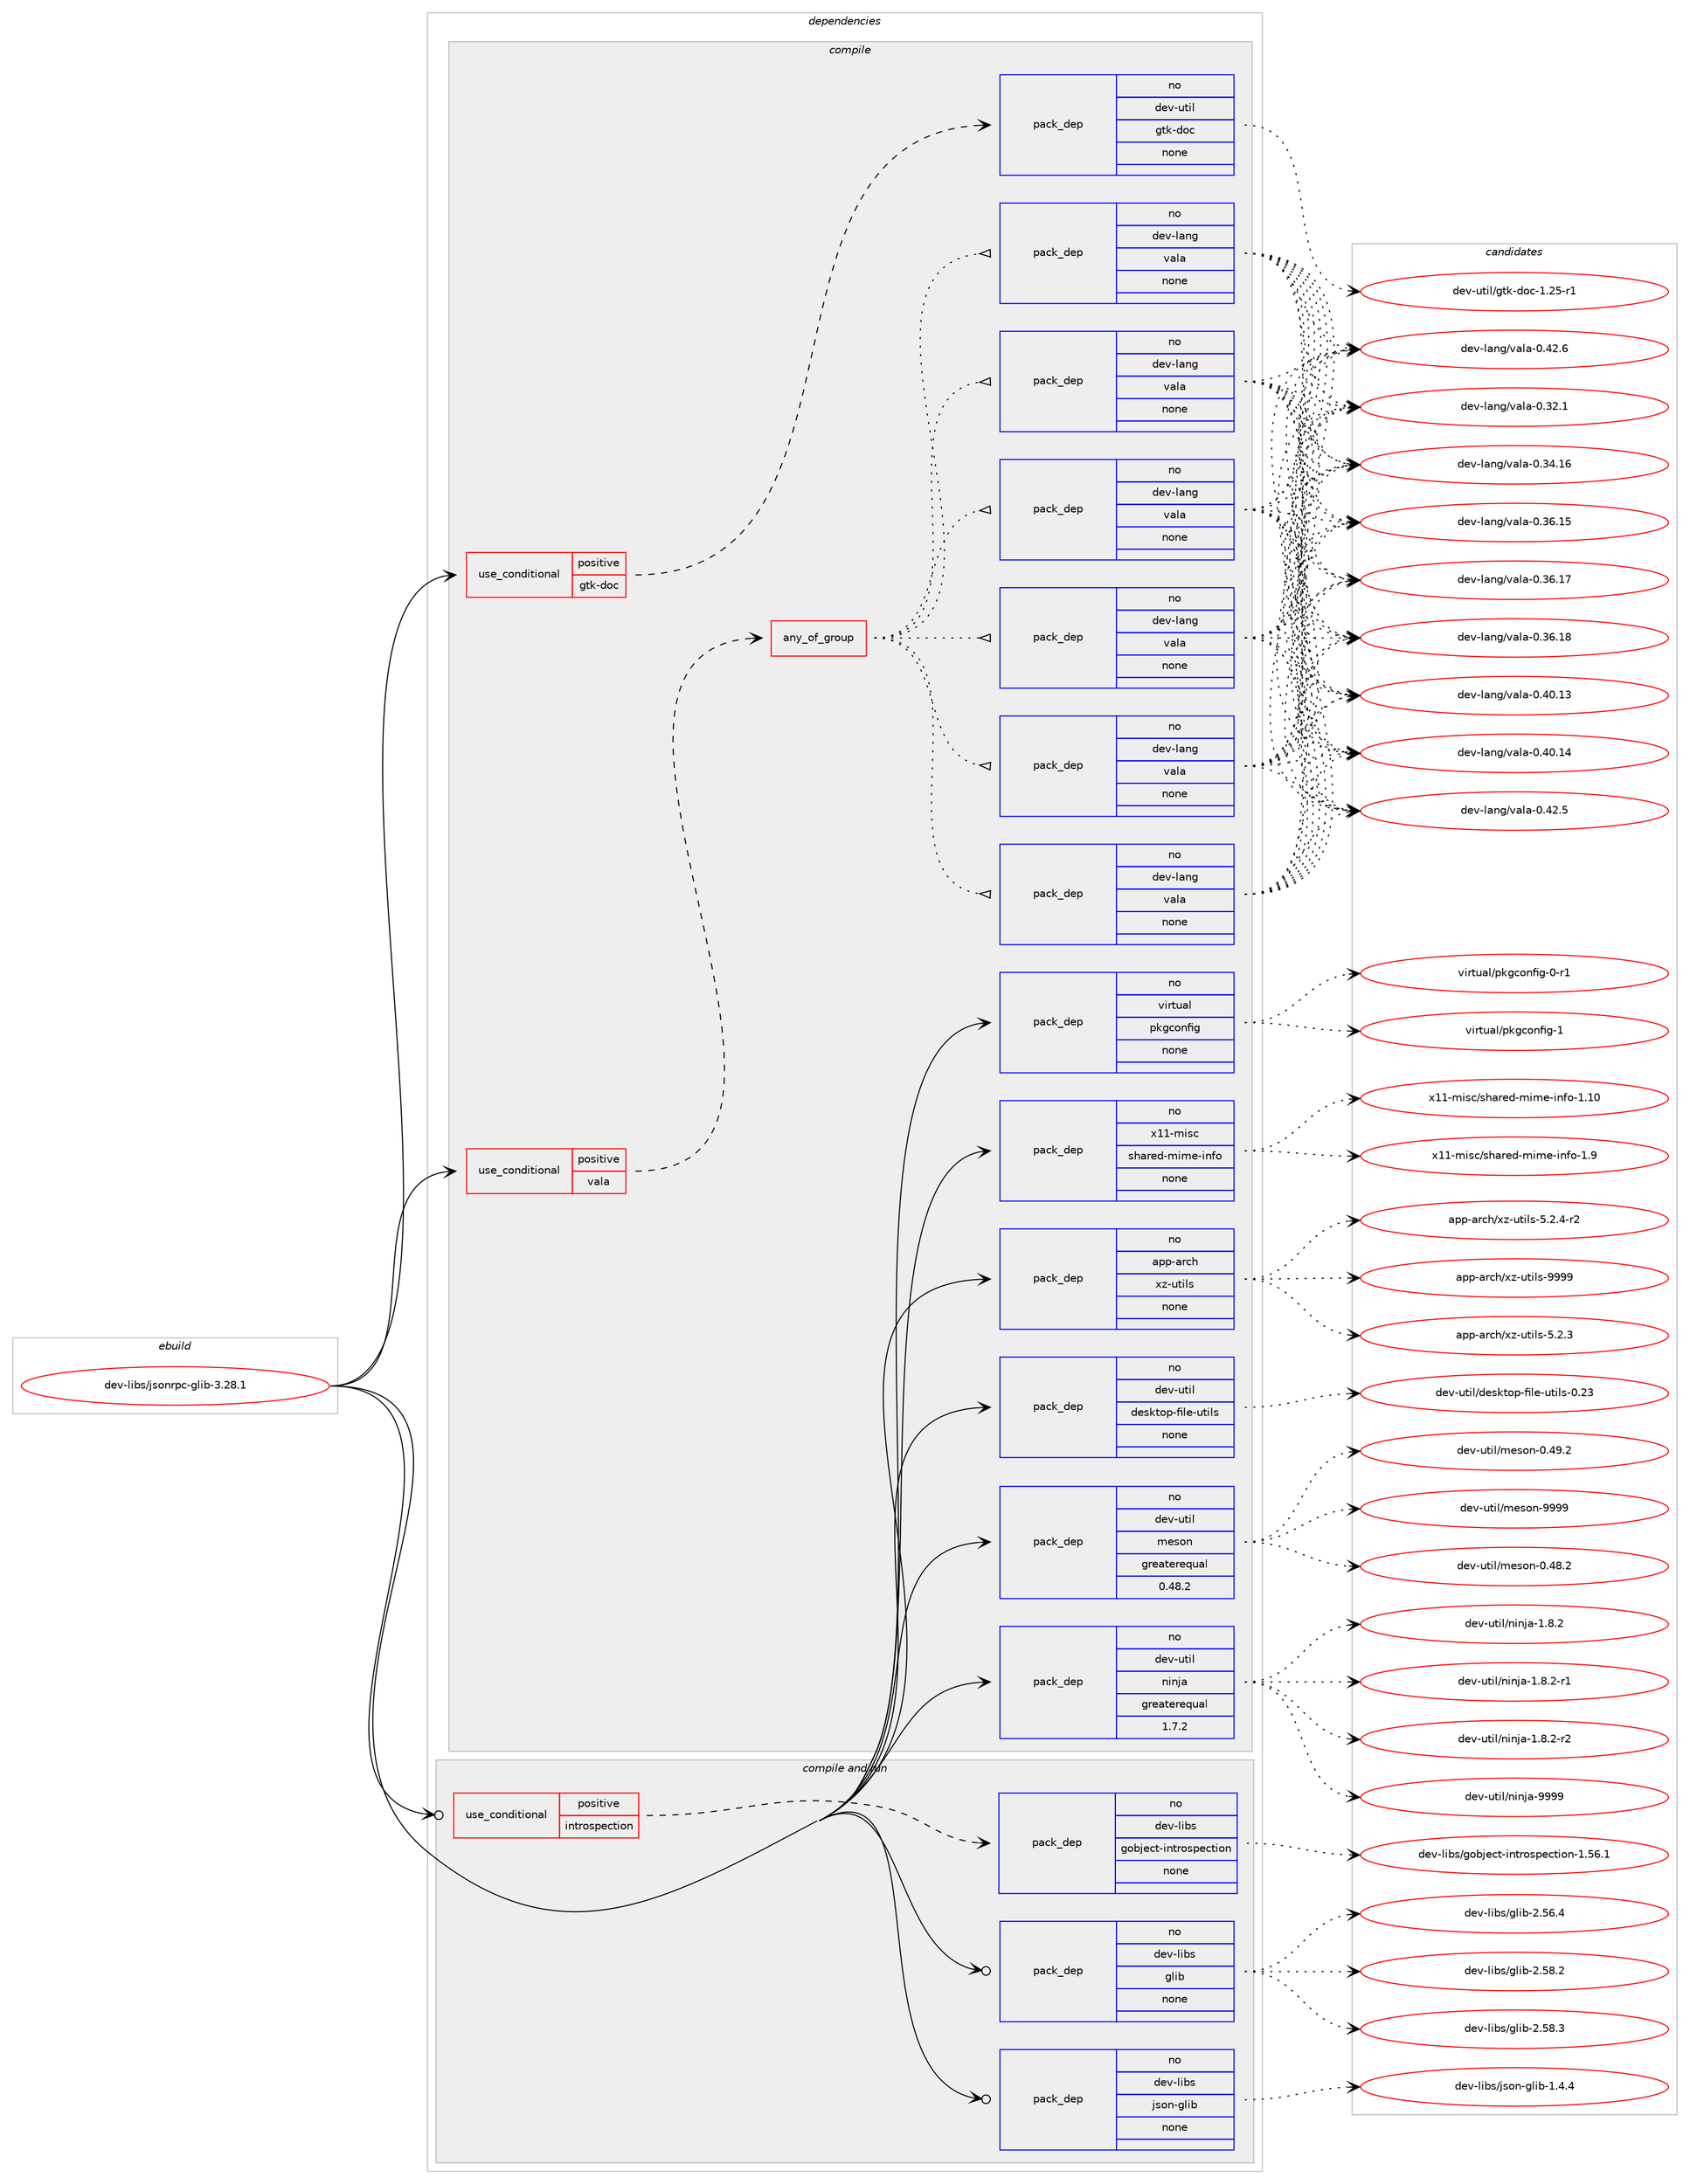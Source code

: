 digraph prolog {

# *************
# Graph options
# *************

newrank=true;
concentrate=true;
compound=true;
graph [rankdir=LR,fontname=Helvetica,fontsize=10,ranksep=1.5];#, ranksep=2.5, nodesep=0.2];
edge  [arrowhead=vee];
node  [fontname=Helvetica,fontsize=10];

# **********
# The ebuild
# **********

subgraph cluster_leftcol {
color=gray;
rank=same;
label=<<i>ebuild</i>>;
id [label="dev-libs/jsonrpc-glib-3.28.1", color=red, width=4, href="../dev-libs/jsonrpc-glib-3.28.1.svg"];
}

# ****************
# The dependencies
# ****************

subgraph cluster_midcol {
color=gray;
label=<<i>dependencies</i>>;
subgraph cluster_compile {
fillcolor="#eeeeee";
style=filled;
label=<<i>compile</i>>;
subgraph cond365767 {
dependency1366554 [label=<<TABLE BORDER="0" CELLBORDER="1" CELLSPACING="0" CELLPADDING="4"><TR><TD ROWSPAN="3" CELLPADDING="10">use_conditional</TD></TR><TR><TD>positive</TD></TR><TR><TD>gtk-doc</TD></TR></TABLE>>, shape=none, color=red];
subgraph pack978047 {
dependency1366555 [label=<<TABLE BORDER="0" CELLBORDER="1" CELLSPACING="0" CELLPADDING="4" WIDTH="220"><TR><TD ROWSPAN="6" CELLPADDING="30">pack_dep</TD></TR><TR><TD WIDTH="110">no</TD></TR><TR><TD>dev-util</TD></TR><TR><TD>gtk-doc</TD></TR><TR><TD>none</TD></TR><TR><TD></TD></TR></TABLE>>, shape=none, color=blue];
}
dependency1366554:e -> dependency1366555:w [weight=20,style="dashed",arrowhead="vee"];
}
id:e -> dependency1366554:w [weight=20,style="solid",arrowhead="vee"];
subgraph cond365768 {
dependency1366556 [label=<<TABLE BORDER="0" CELLBORDER="1" CELLSPACING="0" CELLPADDING="4"><TR><TD ROWSPAN="3" CELLPADDING="10">use_conditional</TD></TR><TR><TD>positive</TD></TR><TR><TD>vala</TD></TR></TABLE>>, shape=none, color=red];
subgraph any22188 {
dependency1366557 [label=<<TABLE BORDER="0" CELLBORDER="1" CELLSPACING="0" CELLPADDING="4"><TR><TD CELLPADDING="10">any_of_group</TD></TR></TABLE>>, shape=none, color=red];subgraph pack978048 {
dependency1366558 [label=<<TABLE BORDER="0" CELLBORDER="1" CELLSPACING="0" CELLPADDING="4" WIDTH="220"><TR><TD ROWSPAN="6" CELLPADDING="30">pack_dep</TD></TR><TR><TD WIDTH="110">no</TD></TR><TR><TD>dev-lang</TD></TR><TR><TD>vala</TD></TR><TR><TD>none</TD></TR><TR><TD></TD></TR></TABLE>>, shape=none, color=blue];
}
dependency1366557:e -> dependency1366558:w [weight=20,style="dotted",arrowhead="oinv"];
subgraph pack978049 {
dependency1366559 [label=<<TABLE BORDER="0" CELLBORDER="1" CELLSPACING="0" CELLPADDING="4" WIDTH="220"><TR><TD ROWSPAN="6" CELLPADDING="30">pack_dep</TD></TR><TR><TD WIDTH="110">no</TD></TR><TR><TD>dev-lang</TD></TR><TR><TD>vala</TD></TR><TR><TD>none</TD></TR><TR><TD></TD></TR></TABLE>>, shape=none, color=blue];
}
dependency1366557:e -> dependency1366559:w [weight=20,style="dotted",arrowhead="oinv"];
subgraph pack978050 {
dependency1366560 [label=<<TABLE BORDER="0" CELLBORDER="1" CELLSPACING="0" CELLPADDING="4" WIDTH="220"><TR><TD ROWSPAN="6" CELLPADDING="30">pack_dep</TD></TR><TR><TD WIDTH="110">no</TD></TR><TR><TD>dev-lang</TD></TR><TR><TD>vala</TD></TR><TR><TD>none</TD></TR><TR><TD></TD></TR></TABLE>>, shape=none, color=blue];
}
dependency1366557:e -> dependency1366560:w [weight=20,style="dotted",arrowhead="oinv"];
subgraph pack978051 {
dependency1366561 [label=<<TABLE BORDER="0" CELLBORDER="1" CELLSPACING="0" CELLPADDING="4" WIDTH="220"><TR><TD ROWSPAN="6" CELLPADDING="30">pack_dep</TD></TR><TR><TD WIDTH="110">no</TD></TR><TR><TD>dev-lang</TD></TR><TR><TD>vala</TD></TR><TR><TD>none</TD></TR><TR><TD></TD></TR></TABLE>>, shape=none, color=blue];
}
dependency1366557:e -> dependency1366561:w [weight=20,style="dotted",arrowhead="oinv"];
subgraph pack978052 {
dependency1366562 [label=<<TABLE BORDER="0" CELLBORDER="1" CELLSPACING="0" CELLPADDING="4" WIDTH="220"><TR><TD ROWSPAN="6" CELLPADDING="30">pack_dep</TD></TR><TR><TD WIDTH="110">no</TD></TR><TR><TD>dev-lang</TD></TR><TR><TD>vala</TD></TR><TR><TD>none</TD></TR><TR><TD></TD></TR></TABLE>>, shape=none, color=blue];
}
dependency1366557:e -> dependency1366562:w [weight=20,style="dotted",arrowhead="oinv"];
subgraph pack978053 {
dependency1366563 [label=<<TABLE BORDER="0" CELLBORDER="1" CELLSPACING="0" CELLPADDING="4" WIDTH="220"><TR><TD ROWSPAN="6" CELLPADDING="30">pack_dep</TD></TR><TR><TD WIDTH="110">no</TD></TR><TR><TD>dev-lang</TD></TR><TR><TD>vala</TD></TR><TR><TD>none</TD></TR><TR><TD></TD></TR></TABLE>>, shape=none, color=blue];
}
dependency1366557:e -> dependency1366563:w [weight=20,style="dotted",arrowhead="oinv"];
}
dependency1366556:e -> dependency1366557:w [weight=20,style="dashed",arrowhead="vee"];
}
id:e -> dependency1366556:w [weight=20,style="solid",arrowhead="vee"];
subgraph pack978054 {
dependency1366564 [label=<<TABLE BORDER="0" CELLBORDER="1" CELLSPACING="0" CELLPADDING="4" WIDTH="220"><TR><TD ROWSPAN="6" CELLPADDING="30">pack_dep</TD></TR><TR><TD WIDTH="110">no</TD></TR><TR><TD>app-arch</TD></TR><TR><TD>xz-utils</TD></TR><TR><TD>none</TD></TR><TR><TD></TD></TR></TABLE>>, shape=none, color=blue];
}
id:e -> dependency1366564:w [weight=20,style="solid",arrowhead="vee"];
subgraph pack978055 {
dependency1366565 [label=<<TABLE BORDER="0" CELLBORDER="1" CELLSPACING="0" CELLPADDING="4" WIDTH="220"><TR><TD ROWSPAN="6" CELLPADDING="30">pack_dep</TD></TR><TR><TD WIDTH="110">no</TD></TR><TR><TD>dev-util</TD></TR><TR><TD>desktop-file-utils</TD></TR><TR><TD>none</TD></TR><TR><TD></TD></TR></TABLE>>, shape=none, color=blue];
}
id:e -> dependency1366565:w [weight=20,style="solid",arrowhead="vee"];
subgraph pack978056 {
dependency1366566 [label=<<TABLE BORDER="0" CELLBORDER="1" CELLSPACING="0" CELLPADDING="4" WIDTH="220"><TR><TD ROWSPAN="6" CELLPADDING="30">pack_dep</TD></TR><TR><TD WIDTH="110">no</TD></TR><TR><TD>dev-util</TD></TR><TR><TD>meson</TD></TR><TR><TD>greaterequal</TD></TR><TR><TD>0.48.2</TD></TR></TABLE>>, shape=none, color=blue];
}
id:e -> dependency1366566:w [weight=20,style="solid",arrowhead="vee"];
subgraph pack978057 {
dependency1366567 [label=<<TABLE BORDER="0" CELLBORDER="1" CELLSPACING="0" CELLPADDING="4" WIDTH="220"><TR><TD ROWSPAN="6" CELLPADDING="30">pack_dep</TD></TR><TR><TD WIDTH="110">no</TD></TR><TR><TD>dev-util</TD></TR><TR><TD>ninja</TD></TR><TR><TD>greaterequal</TD></TR><TR><TD>1.7.2</TD></TR></TABLE>>, shape=none, color=blue];
}
id:e -> dependency1366567:w [weight=20,style="solid",arrowhead="vee"];
subgraph pack978058 {
dependency1366568 [label=<<TABLE BORDER="0" CELLBORDER="1" CELLSPACING="0" CELLPADDING="4" WIDTH="220"><TR><TD ROWSPAN="6" CELLPADDING="30">pack_dep</TD></TR><TR><TD WIDTH="110">no</TD></TR><TR><TD>virtual</TD></TR><TR><TD>pkgconfig</TD></TR><TR><TD>none</TD></TR><TR><TD></TD></TR></TABLE>>, shape=none, color=blue];
}
id:e -> dependency1366568:w [weight=20,style="solid",arrowhead="vee"];
subgraph pack978059 {
dependency1366569 [label=<<TABLE BORDER="0" CELLBORDER="1" CELLSPACING="0" CELLPADDING="4" WIDTH="220"><TR><TD ROWSPAN="6" CELLPADDING="30">pack_dep</TD></TR><TR><TD WIDTH="110">no</TD></TR><TR><TD>x11-misc</TD></TR><TR><TD>shared-mime-info</TD></TR><TR><TD>none</TD></TR><TR><TD></TD></TR></TABLE>>, shape=none, color=blue];
}
id:e -> dependency1366569:w [weight=20,style="solid",arrowhead="vee"];
}
subgraph cluster_compileandrun {
fillcolor="#eeeeee";
style=filled;
label=<<i>compile and run</i>>;
subgraph cond365769 {
dependency1366570 [label=<<TABLE BORDER="0" CELLBORDER="1" CELLSPACING="0" CELLPADDING="4"><TR><TD ROWSPAN="3" CELLPADDING="10">use_conditional</TD></TR><TR><TD>positive</TD></TR><TR><TD>introspection</TD></TR></TABLE>>, shape=none, color=red];
subgraph pack978060 {
dependency1366571 [label=<<TABLE BORDER="0" CELLBORDER="1" CELLSPACING="0" CELLPADDING="4" WIDTH="220"><TR><TD ROWSPAN="6" CELLPADDING="30">pack_dep</TD></TR><TR><TD WIDTH="110">no</TD></TR><TR><TD>dev-libs</TD></TR><TR><TD>gobject-introspection</TD></TR><TR><TD>none</TD></TR><TR><TD></TD></TR></TABLE>>, shape=none, color=blue];
}
dependency1366570:e -> dependency1366571:w [weight=20,style="dashed",arrowhead="vee"];
}
id:e -> dependency1366570:w [weight=20,style="solid",arrowhead="odotvee"];
subgraph pack978061 {
dependency1366572 [label=<<TABLE BORDER="0" CELLBORDER="1" CELLSPACING="0" CELLPADDING="4" WIDTH="220"><TR><TD ROWSPAN="6" CELLPADDING="30">pack_dep</TD></TR><TR><TD WIDTH="110">no</TD></TR><TR><TD>dev-libs</TD></TR><TR><TD>glib</TD></TR><TR><TD>none</TD></TR><TR><TD></TD></TR></TABLE>>, shape=none, color=blue];
}
id:e -> dependency1366572:w [weight=20,style="solid",arrowhead="odotvee"];
subgraph pack978062 {
dependency1366573 [label=<<TABLE BORDER="0" CELLBORDER="1" CELLSPACING="0" CELLPADDING="4" WIDTH="220"><TR><TD ROWSPAN="6" CELLPADDING="30">pack_dep</TD></TR><TR><TD WIDTH="110">no</TD></TR><TR><TD>dev-libs</TD></TR><TR><TD>json-glib</TD></TR><TR><TD>none</TD></TR><TR><TD></TD></TR></TABLE>>, shape=none, color=blue];
}
id:e -> dependency1366573:w [weight=20,style="solid",arrowhead="odotvee"];
}
subgraph cluster_run {
fillcolor="#eeeeee";
style=filled;
label=<<i>run</i>>;
}
}

# **************
# The candidates
# **************

subgraph cluster_choices {
rank=same;
color=gray;
label=<<i>candidates</i>>;

subgraph choice978047 {
color=black;
nodesep=1;
choice1001011184511711610510847103116107451001119945494650534511449 [label="dev-util/gtk-doc-1.25-r1", color=red, width=4,href="../dev-util/gtk-doc-1.25-r1.svg"];
dependency1366555:e -> choice1001011184511711610510847103116107451001119945494650534511449:w [style=dotted,weight="100"];
}
subgraph choice978048 {
color=black;
nodesep=1;
choice100101118451089711010347118971089745484651504649 [label="dev-lang/vala-0.32.1", color=red, width=4,href="../dev-lang/vala-0.32.1.svg"];
choice10010111845108971101034711897108974548465152464954 [label="dev-lang/vala-0.34.16", color=red, width=4,href="../dev-lang/vala-0.34.16.svg"];
choice10010111845108971101034711897108974548465154464953 [label="dev-lang/vala-0.36.15", color=red, width=4,href="../dev-lang/vala-0.36.15.svg"];
choice10010111845108971101034711897108974548465154464955 [label="dev-lang/vala-0.36.17", color=red, width=4,href="../dev-lang/vala-0.36.17.svg"];
choice10010111845108971101034711897108974548465154464956 [label="dev-lang/vala-0.36.18", color=red, width=4,href="../dev-lang/vala-0.36.18.svg"];
choice10010111845108971101034711897108974548465248464951 [label="dev-lang/vala-0.40.13", color=red, width=4,href="../dev-lang/vala-0.40.13.svg"];
choice10010111845108971101034711897108974548465248464952 [label="dev-lang/vala-0.40.14", color=red, width=4,href="../dev-lang/vala-0.40.14.svg"];
choice100101118451089711010347118971089745484652504653 [label="dev-lang/vala-0.42.5", color=red, width=4,href="../dev-lang/vala-0.42.5.svg"];
choice100101118451089711010347118971089745484652504654 [label="dev-lang/vala-0.42.6", color=red, width=4,href="../dev-lang/vala-0.42.6.svg"];
dependency1366558:e -> choice100101118451089711010347118971089745484651504649:w [style=dotted,weight="100"];
dependency1366558:e -> choice10010111845108971101034711897108974548465152464954:w [style=dotted,weight="100"];
dependency1366558:e -> choice10010111845108971101034711897108974548465154464953:w [style=dotted,weight="100"];
dependency1366558:e -> choice10010111845108971101034711897108974548465154464955:w [style=dotted,weight="100"];
dependency1366558:e -> choice10010111845108971101034711897108974548465154464956:w [style=dotted,weight="100"];
dependency1366558:e -> choice10010111845108971101034711897108974548465248464951:w [style=dotted,weight="100"];
dependency1366558:e -> choice10010111845108971101034711897108974548465248464952:w [style=dotted,weight="100"];
dependency1366558:e -> choice100101118451089711010347118971089745484652504653:w [style=dotted,weight="100"];
dependency1366558:e -> choice100101118451089711010347118971089745484652504654:w [style=dotted,weight="100"];
}
subgraph choice978049 {
color=black;
nodesep=1;
choice100101118451089711010347118971089745484651504649 [label="dev-lang/vala-0.32.1", color=red, width=4,href="../dev-lang/vala-0.32.1.svg"];
choice10010111845108971101034711897108974548465152464954 [label="dev-lang/vala-0.34.16", color=red, width=4,href="../dev-lang/vala-0.34.16.svg"];
choice10010111845108971101034711897108974548465154464953 [label="dev-lang/vala-0.36.15", color=red, width=4,href="../dev-lang/vala-0.36.15.svg"];
choice10010111845108971101034711897108974548465154464955 [label="dev-lang/vala-0.36.17", color=red, width=4,href="../dev-lang/vala-0.36.17.svg"];
choice10010111845108971101034711897108974548465154464956 [label="dev-lang/vala-0.36.18", color=red, width=4,href="../dev-lang/vala-0.36.18.svg"];
choice10010111845108971101034711897108974548465248464951 [label="dev-lang/vala-0.40.13", color=red, width=4,href="../dev-lang/vala-0.40.13.svg"];
choice10010111845108971101034711897108974548465248464952 [label="dev-lang/vala-0.40.14", color=red, width=4,href="../dev-lang/vala-0.40.14.svg"];
choice100101118451089711010347118971089745484652504653 [label="dev-lang/vala-0.42.5", color=red, width=4,href="../dev-lang/vala-0.42.5.svg"];
choice100101118451089711010347118971089745484652504654 [label="dev-lang/vala-0.42.6", color=red, width=4,href="../dev-lang/vala-0.42.6.svg"];
dependency1366559:e -> choice100101118451089711010347118971089745484651504649:w [style=dotted,weight="100"];
dependency1366559:e -> choice10010111845108971101034711897108974548465152464954:w [style=dotted,weight="100"];
dependency1366559:e -> choice10010111845108971101034711897108974548465154464953:w [style=dotted,weight="100"];
dependency1366559:e -> choice10010111845108971101034711897108974548465154464955:w [style=dotted,weight="100"];
dependency1366559:e -> choice10010111845108971101034711897108974548465154464956:w [style=dotted,weight="100"];
dependency1366559:e -> choice10010111845108971101034711897108974548465248464951:w [style=dotted,weight="100"];
dependency1366559:e -> choice10010111845108971101034711897108974548465248464952:w [style=dotted,weight="100"];
dependency1366559:e -> choice100101118451089711010347118971089745484652504653:w [style=dotted,weight="100"];
dependency1366559:e -> choice100101118451089711010347118971089745484652504654:w [style=dotted,weight="100"];
}
subgraph choice978050 {
color=black;
nodesep=1;
choice100101118451089711010347118971089745484651504649 [label="dev-lang/vala-0.32.1", color=red, width=4,href="../dev-lang/vala-0.32.1.svg"];
choice10010111845108971101034711897108974548465152464954 [label="dev-lang/vala-0.34.16", color=red, width=4,href="../dev-lang/vala-0.34.16.svg"];
choice10010111845108971101034711897108974548465154464953 [label="dev-lang/vala-0.36.15", color=red, width=4,href="../dev-lang/vala-0.36.15.svg"];
choice10010111845108971101034711897108974548465154464955 [label="dev-lang/vala-0.36.17", color=red, width=4,href="../dev-lang/vala-0.36.17.svg"];
choice10010111845108971101034711897108974548465154464956 [label="dev-lang/vala-0.36.18", color=red, width=4,href="../dev-lang/vala-0.36.18.svg"];
choice10010111845108971101034711897108974548465248464951 [label="dev-lang/vala-0.40.13", color=red, width=4,href="../dev-lang/vala-0.40.13.svg"];
choice10010111845108971101034711897108974548465248464952 [label="dev-lang/vala-0.40.14", color=red, width=4,href="../dev-lang/vala-0.40.14.svg"];
choice100101118451089711010347118971089745484652504653 [label="dev-lang/vala-0.42.5", color=red, width=4,href="../dev-lang/vala-0.42.5.svg"];
choice100101118451089711010347118971089745484652504654 [label="dev-lang/vala-0.42.6", color=red, width=4,href="../dev-lang/vala-0.42.6.svg"];
dependency1366560:e -> choice100101118451089711010347118971089745484651504649:w [style=dotted,weight="100"];
dependency1366560:e -> choice10010111845108971101034711897108974548465152464954:w [style=dotted,weight="100"];
dependency1366560:e -> choice10010111845108971101034711897108974548465154464953:w [style=dotted,weight="100"];
dependency1366560:e -> choice10010111845108971101034711897108974548465154464955:w [style=dotted,weight="100"];
dependency1366560:e -> choice10010111845108971101034711897108974548465154464956:w [style=dotted,weight="100"];
dependency1366560:e -> choice10010111845108971101034711897108974548465248464951:w [style=dotted,weight="100"];
dependency1366560:e -> choice10010111845108971101034711897108974548465248464952:w [style=dotted,weight="100"];
dependency1366560:e -> choice100101118451089711010347118971089745484652504653:w [style=dotted,weight="100"];
dependency1366560:e -> choice100101118451089711010347118971089745484652504654:w [style=dotted,weight="100"];
}
subgraph choice978051 {
color=black;
nodesep=1;
choice100101118451089711010347118971089745484651504649 [label="dev-lang/vala-0.32.1", color=red, width=4,href="../dev-lang/vala-0.32.1.svg"];
choice10010111845108971101034711897108974548465152464954 [label="dev-lang/vala-0.34.16", color=red, width=4,href="../dev-lang/vala-0.34.16.svg"];
choice10010111845108971101034711897108974548465154464953 [label="dev-lang/vala-0.36.15", color=red, width=4,href="../dev-lang/vala-0.36.15.svg"];
choice10010111845108971101034711897108974548465154464955 [label="dev-lang/vala-0.36.17", color=red, width=4,href="../dev-lang/vala-0.36.17.svg"];
choice10010111845108971101034711897108974548465154464956 [label="dev-lang/vala-0.36.18", color=red, width=4,href="../dev-lang/vala-0.36.18.svg"];
choice10010111845108971101034711897108974548465248464951 [label="dev-lang/vala-0.40.13", color=red, width=4,href="../dev-lang/vala-0.40.13.svg"];
choice10010111845108971101034711897108974548465248464952 [label="dev-lang/vala-0.40.14", color=red, width=4,href="../dev-lang/vala-0.40.14.svg"];
choice100101118451089711010347118971089745484652504653 [label="dev-lang/vala-0.42.5", color=red, width=4,href="../dev-lang/vala-0.42.5.svg"];
choice100101118451089711010347118971089745484652504654 [label="dev-lang/vala-0.42.6", color=red, width=4,href="../dev-lang/vala-0.42.6.svg"];
dependency1366561:e -> choice100101118451089711010347118971089745484651504649:w [style=dotted,weight="100"];
dependency1366561:e -> choice10010111845108971101034711897108974548465152464954:w [style=dotted,weight="100"];
dependency1366561:e -> choice10010111845108971101034711897108974548465154464953:w [style=dotted,weight="100"];
dependency1366561:e -> choice10010111845108971101034711897108974548465154464955:w [style=dotted,weight="100"];
dependency1366561:e -> choice10010111845108971101034711897108974548465154464956:w [style=dotted,weight="100"];
dependency1366561:e -> choice10010111845108971101034711897108974548465248464951:w [style=dotted,weight="100"];
dependency1366561:e -> choice10010111845108971101034711897108974548465248464952:w [style=dotted,weight="100"];
dependency1366561:e -> choice100101118451089711010347118971089745484652504653:w [style=dotted,weight="100"];
dependency1366561:e -> choice100101118451089711010347118971089745484652504654:w [style=dotted,weight="100"];
}
subgraph choice978052 {
color=black;
nodesep=1;
choice100101118451089711010347118971089745484651504649 [label="dev-lang/vala-0.32.1", color=red, width=4,href="../dev-lang/vala-0.32.1.svg"];
choice10010111845108971101034711897108974548465152464954 [label="dev-lang/vala-0.34.16", color=red, width=4,href="../dev-lang/vala-0.34.16.svg"];
choice10010111845108971101034711897108974548465154464953 [label="dev-lang/vala-0.36.15", color=red, width=4,href="../dev-lang/vala-0.36.15.svg"];
choice10010111845108971101034711897108974548465154464955 [label="dev-lang/vala-0.36.17", color=red, width=4,href="../dev-lang/vala-0.36.17.svg"];
choice10010111845108971101034711897108974548465154464956 [label="dev-lang/vala-0.36.18", color=red, width=4,href="../dev-lang/vala-0.36.18.svg"];
choice10010111845108971101034711897108974548465248464951 [label="dev-lang/vala-0.40.13", color=red, width=4,href="../dev-lang/vala-0.40.13.svg"];
choice10010111845108971101034711897108974548465248464952 [label="dev-lang/vala-0.40.14", color=red, width=4,href="../dev-lang/vala-0.40.14.svg"];
choice100101118451089711010347118971089745484652504653 [label="dev-lang/vala-0.42.5", color=red, width=4,href="../dev-lang/vala-0.42.5.svg"];
choice100101118451089711010347118971089745484652504654 [label="dev-lang/vala-0.42.6", color=red, width=4,href="../dev-lang/vala-0.42.6.svg"];
dependency1366562:e -> choice100101118451089711010347118971089745484651504649:w [style=dotted,weight="100"];
dependency1366562:e -> choice10010111845108971101034711897108974548465152464954:w [style=dotted,weight="100"];
dependency1366562:e -> choice10010111845108971101034711897108974548465154464953:w [style=dotted,weight="100"];
dependency1366562:e -> choice10010111845108971101034711897108974548465154464955:w [style=dotted,weight="100"];
dependency1366562:e -> choice10010111845108971101034711897108974548465154464956:w [style=dotted,weight="100"];
dependency1366562:e -> choice10010111845108971101034711897108974548465248464951:w [style=dotted,weight="100"];
dependency1366562:e -> choice10010111845108971101034711897108974548465248464952:w [style=dotted,weight="100"];
dependency1366562:e -> choice100101118451089711010347118971089745484652504653:w [style=dotted,weight="100"];
dependency1366562:e -> choice100101118451089711010347118971089745484652504654:w [style=dotted,weight="100"];
}
subgraph choice978053 {
color=black;
nodesep=1;
choice100101118451089711010347118971089745484651504649 [label="dev-lang/vala-0.32.1", color=red, width=4,href="../dev-lang/vala-0.32.1.svg"];
choice10010111845108971101034711897108974548465152464954 [label="dev-lang/vala-0.34.16", color=red, width=4,href="../dev-lang/vala-0.34.16.svg"];
choice10010111845108971101034711897108974548465154464953 [label="dev-lang/vala-0.36.15", color=red, width=4,href="../dev-lang/vala-0.36.15.svg"];
choice10010111845108971101034711897108974548465154464955 [label="dev-lang/vala-0.36.17", color=red, width=4,href="../dev-lang/vala-0.36.17.svg"];
choice10010111845108971101034711897108974548465154464956 [label="dev-lang/vala-0.36.18", color=red, width=4,href="../dev-lang/vala-0.36.18.svg"];
choice10010111845108971101034711897108974548465248464951 [label="dev-lang/vala-0.40.13", color=red, width=4,href="../dev-lang/vala-0.40.13.svg"];
choice10010111845108971101034711897108974548465248464952 [label="dev-lang/vala-0.40.14", color=red, width=4,href="../dev-lang/vala-0.40.14.svg"];
choice100101118451089711010347118971089745484652504653 [label="dev-lang/vala-0.42.5", color=red, width=4,href="../dev-lang/vala-0.42.5.svg"];
choice100101118451089711010347118971089745484652504654 [label="dev-lang/vala-0.42.6", color=red, width=4,href="../dev-lang/vala-0.42.6.svg"];
dependency1366563:e -> choice100101118451089711010347118971089745484651504649:w [style=dotted,weight="100"];
dependency1366563:e -> choice10010111845108971101034711897108974548465152464954:w [style=dotted,weight="100"];
dependency1366563:e -> choice10010111845108971101034711897108974548465154464953:w [style=dotted,weight="100"];
dependency1366563:e -> choice10010111845108971101034711897108974548465154464955:w [style=dotted,weight="100"];
dependency1366563:e -> choice10010111845108971101034711897108974548465154464956:w [style=dotted,weight="100"];
dependency1366563:e -> choice10010111845108971101034711897108974548465248464951:w [style=dotted,weight="100"];
dependency1366563:e -> choice10010111845108971101034711897108974548465248464952:w [style=dotted,weight="100"];
dependency1366563:e -> choice100101118451089711010347118971089745484652504653:w [style=dotted,weight="100"];
dependency1366563:e -> choice100101118451089711010347118971089745484652504654:w [style=dotted,weight="100"];
}
subgraph choice978054 {
color=black;
nodesep=1;
choice971121124597114991044712012245117116105108115455346504651 [label="app-arch/xz-utils-5.2.3", color=red, width=4,href="../app-arch/xz-utils-5.2.3.svg"];
choice9711211245971149910447120122451171161051081154553465046524511450 [label="app-arch/xz-utils-5.2.4-r2", color=red, width=4,href="../app-arch/xz-utils-5.2.4-r2.svg"];
choice9711211245971149910447120122451171161051081154557575757 [label="app-arch/xz-utils-9999", color=red, width=4,href="../app-arch/xz-utils-9999.svg"];
dependency1366564:e -> choice971121124597114991044712012245117116105108115455346504651:w [style=dotted,weight="100"];
dependency1366564:e -> choice9711211245971149910447120122451171161051081154553465046524511450:w [style=dotted,weight="100"];
dependency1366564:e -> choice9711211245971149910447120122451171161051081154557575757:w [style=dotted,weight="100"];
}
subgraph choice978055 {
color=black;
nodesep=1;
choice100101118451171161051084710010111510711611111245102105108101451171161051081154548465051 [label="dev-util/desktop-file-utils-0.23", color=red, width=4,href="../dev-util/desktop-file-utils-0.23.svg"];
dependency1366565:e -> choice100101118451171161051084710010111510711611111245102105108101451171161051081154548465051:w [style=dotted,weight="100"];
}
subgraph choice978056 {
color=black;
nodesep=1;
choice100101118451171161051084710910111511111045484652564650 [label="dev-util/meson-0.48.2", color=red, width=4,href="../dev-util/meson-0.48.2.svg"];
choice100101118451171161051084710910111511111045484652574650 [label="dev-util/meson-0.49.2", color=red, width=4,href="../dev-util/meson-0.49.2.svg"];
choice10010111845117116105108471091011151111104557575757 [label="dev-util/meson-9999", color=red, width=4,href="../dev-util/meson-9999.svg"];
dependency1366566:e -> choice100101118451171161051084710910111511111045484652564650:w [style=dotted,weight="100"];
dependency1366566:e -> choice100101118451171161051084710910111511111045484652574650:w [style=dotted,weight="100"];
dependency1366566:e -> choice10010111845117116105108471091011151111104557575757:w [style=dotted,weight="100"];
}
subgraph choice978057 {
color=black;
nodesep=1;
choice100101118451171161051084711010511010697454946564650 [label="dev-util/ninja-1.8.2", color=red, width=4,href="../dev-util/ninja-1.8.2.svg"];
choice1001011184511711610510847110105110106974549465646504511449 [label="dev-util/ninja-1.8.2-r1", color=red, width=4,href="../dev-util/ninja-1.8.2-r1.svg"];
choice1001011184511711610510847110105110106974549465646504511450 [label="dev-util/ninja-1.8.2-r2", color=red, width=4,href="../dev-util/ninja-1.8.2-r2.svg"];
choice1001011184511711610510847110105110106974557575757 [label="dev-util/ninja-9999", color=red, width=4,href="../dev-util/ninja-9999.svg"];
dependency1366567:e -> choice100101118451171161051084711010511010697454946564650:w [style=dotted,weight="100"];
dependency1366567:e -> choice1001011184511711610510847110105110106974549465646504511449:w [style=dotted,weight="100"];
dependency1366567:e -> choice1001011184511711610510847110105110106974549465646504511450:w [style=dotted,weight="100"];
dependency1366567:e -> choice1001011184511711610510847110105110106974557575757:w [style=dotted,weight="100"];
}
subgraph choice978058 {
color=black;
nodesep=1;
choice11810511411611797108471121071039911111010210510345484511449 [label="virtual/pkgconfig-0-r1", color=red, width=4,href="../virtual/pkgconfig-0-r1.svg"];
choice1181051141161179710847112107103991111101021051034549 [label="virtual/pkgconfig-1", color=red, width=4,href="../virtual/pkgconfig-1.svg"];
dependency1366568:e -> choice11810511411611797108471121071039911111010210510345484511449:w [style=dotted,weight="100"];
dependency1366568:e -> choice1181051141161179710847112107103991111101021051034549:w [style=dotted,weight="100"];
}
subgraph choice978059 {
color=black;
nodesep=1;
choice12049494510910511599471151049711410110045109105109101451051101021114549464948 [label="x11-misc/shared-mime-info-1.10", color=red, width=4,href="../x11-misc/shared-mime-info-1.10.svg"];
choice120494945109105115994711510497114101100451091051091014510511010211145494657 [label="x11-misc/shared-mime-info-1.9", color=red, width=4,href="../x11-misc/shared-mime-info-1.9.svg"];
dependency1366569:e -> choice12049494510910511599471151049711410110045109105109101451051101021114549464948:w [style=dotted,weight="100"];
dependency1366569:e -> choice120494945109105115994711510497114101100451091051091014510511010211145494657:w [style=dotted,weight="100"];
}
subgraph choice978060 {
color=black;
nodesep=1;
choice1001011184510810598115471031119810610199116451051101161141111151121019911610511111045494653544649 [label="dev-libs/gobject-introspection-1.56.1", color=red, width=4,href="../dev-libs/gobject-introspection-1.56.1.svg"];
dependency1366571:e -> choice1001011184510810598115471031119810610199116451051101161141111151121019911610511111045494653544649:w [style=dotted,weight="100"];
}
subgraph choice978061 {
color=black;
nodesep=1;
choice1001011184510810598115471031081059845504653544652 [label="dev-libs/glib-2.56.4", color=red, width=4,href="../dev-libs/glib-2.56.4.svg"];
choice1001011184510810598115471031081059845504653564650 [label="dev-libs/glib-2.58.2", color=red, width=4,href="../dev-libs/glib-2.58.2.svg"];
choice1001011184510810598115471031081059845504653564651 [label="dev-libs/glib-2.58.3", color=red, width=4,href="../dev-libs/glib-2.58.3.svg"];
dependency1366572:e -> choice1001011184510810598115471031081059845504653544652:w [style=dotted,weight="100"];
dependency1366572:e -> choice1001011184510810598115471031081059845504653564650:w [style=dotted,weight="100"];
dependency1366572:e -> choice1001011184510810598115471031081059845504653564651:w [style=dotted,weight="100"];
}
subgraph choice978062 {
color=black;
nodesep=1;
choice1001011184510810598115471061151111104510310810598454946524652 [label="dev-libs/json-glib-1.4.4", color=red, width=4,href="../dev-libs/json-glib-1.4.4.svg"];
dependency1366573:e -> choice1001011184510810598115471061151111104510310810598454946524652:w [style=dotted,weight="100"];
}
}

}
